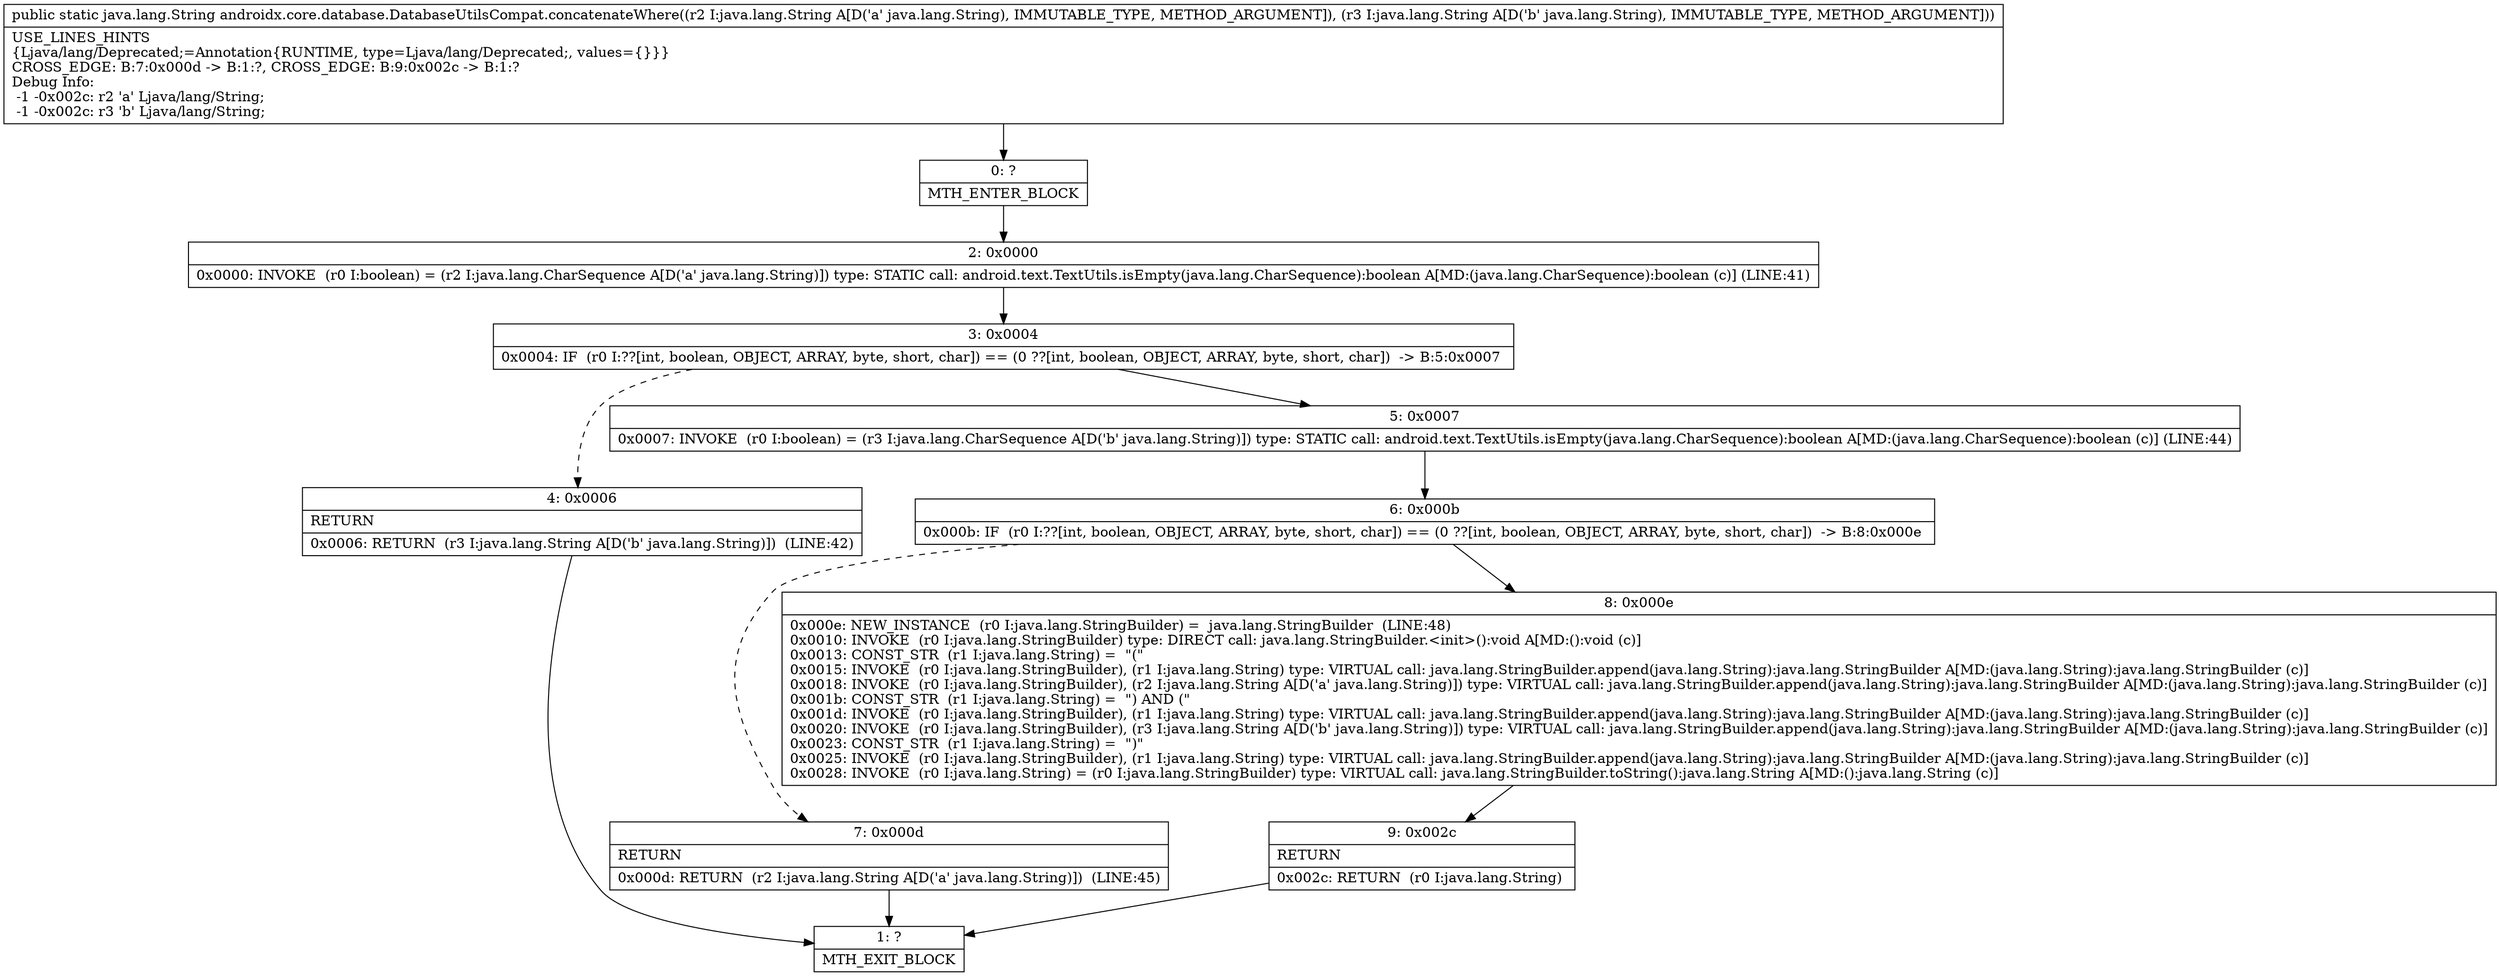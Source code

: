 digraph "CFG forandroidx.core.database.DatabaseUtilsCompat.concatenateWhere(Ljava\/lang\/String;Ljava\/lang\/String;)Ljava\/lang\/String;" {
Node_0 [shape=record,label="{0\:\ ?|MTH_ENTER_BLOCK\l}"];
Node_2 [shape=record,label="{2\:\ 0x0000|0x0000: INVOKE  (r0 I:boolean) = (r2 I:java.lang.CharSequence A[D('a' java.lang.String)]) type: STATIC call: android.text.TextUtils.isEmpty(java.lang.CharSequence):boolean A[MD:(java.lang.CharSequence):boolean (c)] (LINE:41)\l}"];
Node_3 [shape=record,label="{3\:\ 0x0004|0x0004: IF  (r0 I:??[int, boolean, OBJECT, ARRAY, byte, short, char]) == (0 ??[int, boolean, OBJECT, ARRAY, byte, short, char])  \-\> B:5:0x0007 \l}"];
Node_4 [shape=record,label="{4\:\ 0x0006|RETURN\l|0x0006: RETURN  (r3 I:java.lang.String A[D('b' java.lang.String)])  (LINE:42)\l}"];
Node_1 [shape=record,label="{1\:\ ?|MTH_EXIT_BLOCK\l}"];
Node_5 [shape=record,label="{5\:\ 0x0007|0x0007: INVOKE  (r0 I:boolean) = (r3 I:java.lang.CharSequence A[D('b' java.lang.String)]) type: STATIC call: android.text.TextUtils.isEmpty(java.lang.CharSequence):boolean A[MD:(java.lang.CharSequence):boolean (c)] (LINE:44)\l}"];
Node_6 [shape=record,label="{6\:\ 0x000b|0x000b: IF  (r0 I:??[int, boolean, OBJECT, ARRAY, byte, short, char]) == (0 ??[int, boolean, OBJECT, ARRAY, byte, short, char])  \-\> B:8:0x000e \l}"];
Node_7 [shape=record,label="{7\:\ 0x000d|RETURN\l|0x000d: RETURN  (r2 I:java.lang.String A[D('a' java.lang.String)])  (LINE:45)\l}"];
Node_8 [shape=record,label="{8\:\ 0x000e|0x000e: NEW_INSTANCE  (r0 I:java.lang.StringBuilder) =  java.lang.StringBuilder  (LINE:48)\l0x0010: INVOKE  (r0 I:java.lang.StringBuilder) type: DIRECT call: java.lang.StringBuilder.\<init\>():void A[MD:():void (c)]\l0x0013: CONST_STR  (r1 I:java.lang.String) =  \"(\" \l0x0015: INVOKE  (r0 I:java.lang.StringBuilder), (r1 I:java.lang.String) type: VIRTUAL call: java.lang.StringBuilder.append(java.lang.String):java.lang.StringBuilder A[MD:(java.lang.String):java.lang.StringBuilder (c)]\l0x0018: INVOKE  (r0 I:java.lang.StringBuilder), (r2 I:java.lang.String A[D('a' java.lang.String)]) type: VIRTUAL call: java.lang.StringBuilder.append(java.lang.String):java.lang.StringBuilder A[MD:(java.lang.String):java.lang.StringBuilder (c)]\l0x001b: CONST_STR  (r1 I:java.lang.String) =  \") AND (\" \l0x001d: INVOKE  (r0 I:java.lang.StringBuilder), (r1 I:java.lang.String) type: VIRTUAL call: java.lang.StringBuilder.append(java.lang.String):java.lang.StringBuilder A[MD:(java.lang.String):java.lang.StringBuilder (c)]\l0x0020: INVOKE  (r0 I:java.lang.StringBuilder), (r3 I:java.lang.String A[D('b' java.lang.String)]) type: VIRTUAL call: java.lang.StringBuilder.append(java.lang.String):java.lang.StringBuilder A[MD:(java.lang.String):java.lang.StringBuilder (c)]\l0x0023: CONST_STR  (r1 I:java.lang.String) =  \")\" \l0x0025: INVOKE  (r0 I:java.lang.StringBuilder), (r1 I:java.lang.String) type: VIRTUAL call: java.lang.StringBuilder.append(java.lang.String):java.lang.StringBuilder A[MD:(java.lang.String):java.lang.StringBuilder (c)]\l0x0028: INVOKE  (r0 I:java.lang.String) = (r0 I:java.lang.StringBuilder) type: VIRTUAL call: java.lang.StringBuilder.toString():java.lang.String A[MD:():java.lang.String (c)]\l}"];
Node_9 [shape=record,label="{9\:\ 0x002c|RETURN\l|0x002c: RETURN  (r0 I:java.lang.String) \l}"];
MethodNode[shape=record,label="{public static java.lang.String androidx.core.database.DatabaseUtilsCompat.concatenateWhere((r2 I:java.lang.String A[D('a' java.lang.String), IMMUTABLE_TYPE, METHOD_ARGUMENT]), (r3 I:java.lang.String A[D('b' java.lang.String), IMMUTABLE_TYPE, METHOD_ARGUMENT]))  | USE_LINES_HINTS\l\{Ljava\/lang\/Deprecated;=Annotation\{RUNTIME, type=Ljava\/lang\/Deprecated;, values=\{\}\}\}\lCROSS_EDGE: B:7:0x000d \-\> B:1:?, CROSS_EDGE: B:9:0x002c \-\> B:1:?\lDebug Info:\l  \-1 \-0x002c: r2 'a' Ljava\/lang\/String;\l  \-1 \-0x002c: r3 'b' Ljava\/lang\/String;\l}"];
MethodNode -> Node_0;Node_0 -> Node_2;
Node_2 -> Node_3;
Node_3 -> Node_4[style=dashed];
Node_3 -> Node_5;
Node_4 -> Node_1;
Node_5 -> Node_6;
Node_6 -> Node_7[style=dashed];
Node_6 -> Node_8;
Node_7 -> Node_1;
Node_8 -> Node_9;
Node_9 -> Node_1;
}

